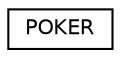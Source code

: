 digraph "Graphical Class Hierarchy"
{
  edge [fontname="Helvetica",fontsize="10",labelfontname="Helvetica",labelfontsize="10"];
  node [fontname="Helvetica",fontsize="10",shape=record];
  rankdir="LR";
  Node0 [label="POKER",height=0.2,width=0.4,color="black", fillcolor="white", style="filled",URL="$class_p_o_k_e_r.html"];
}
